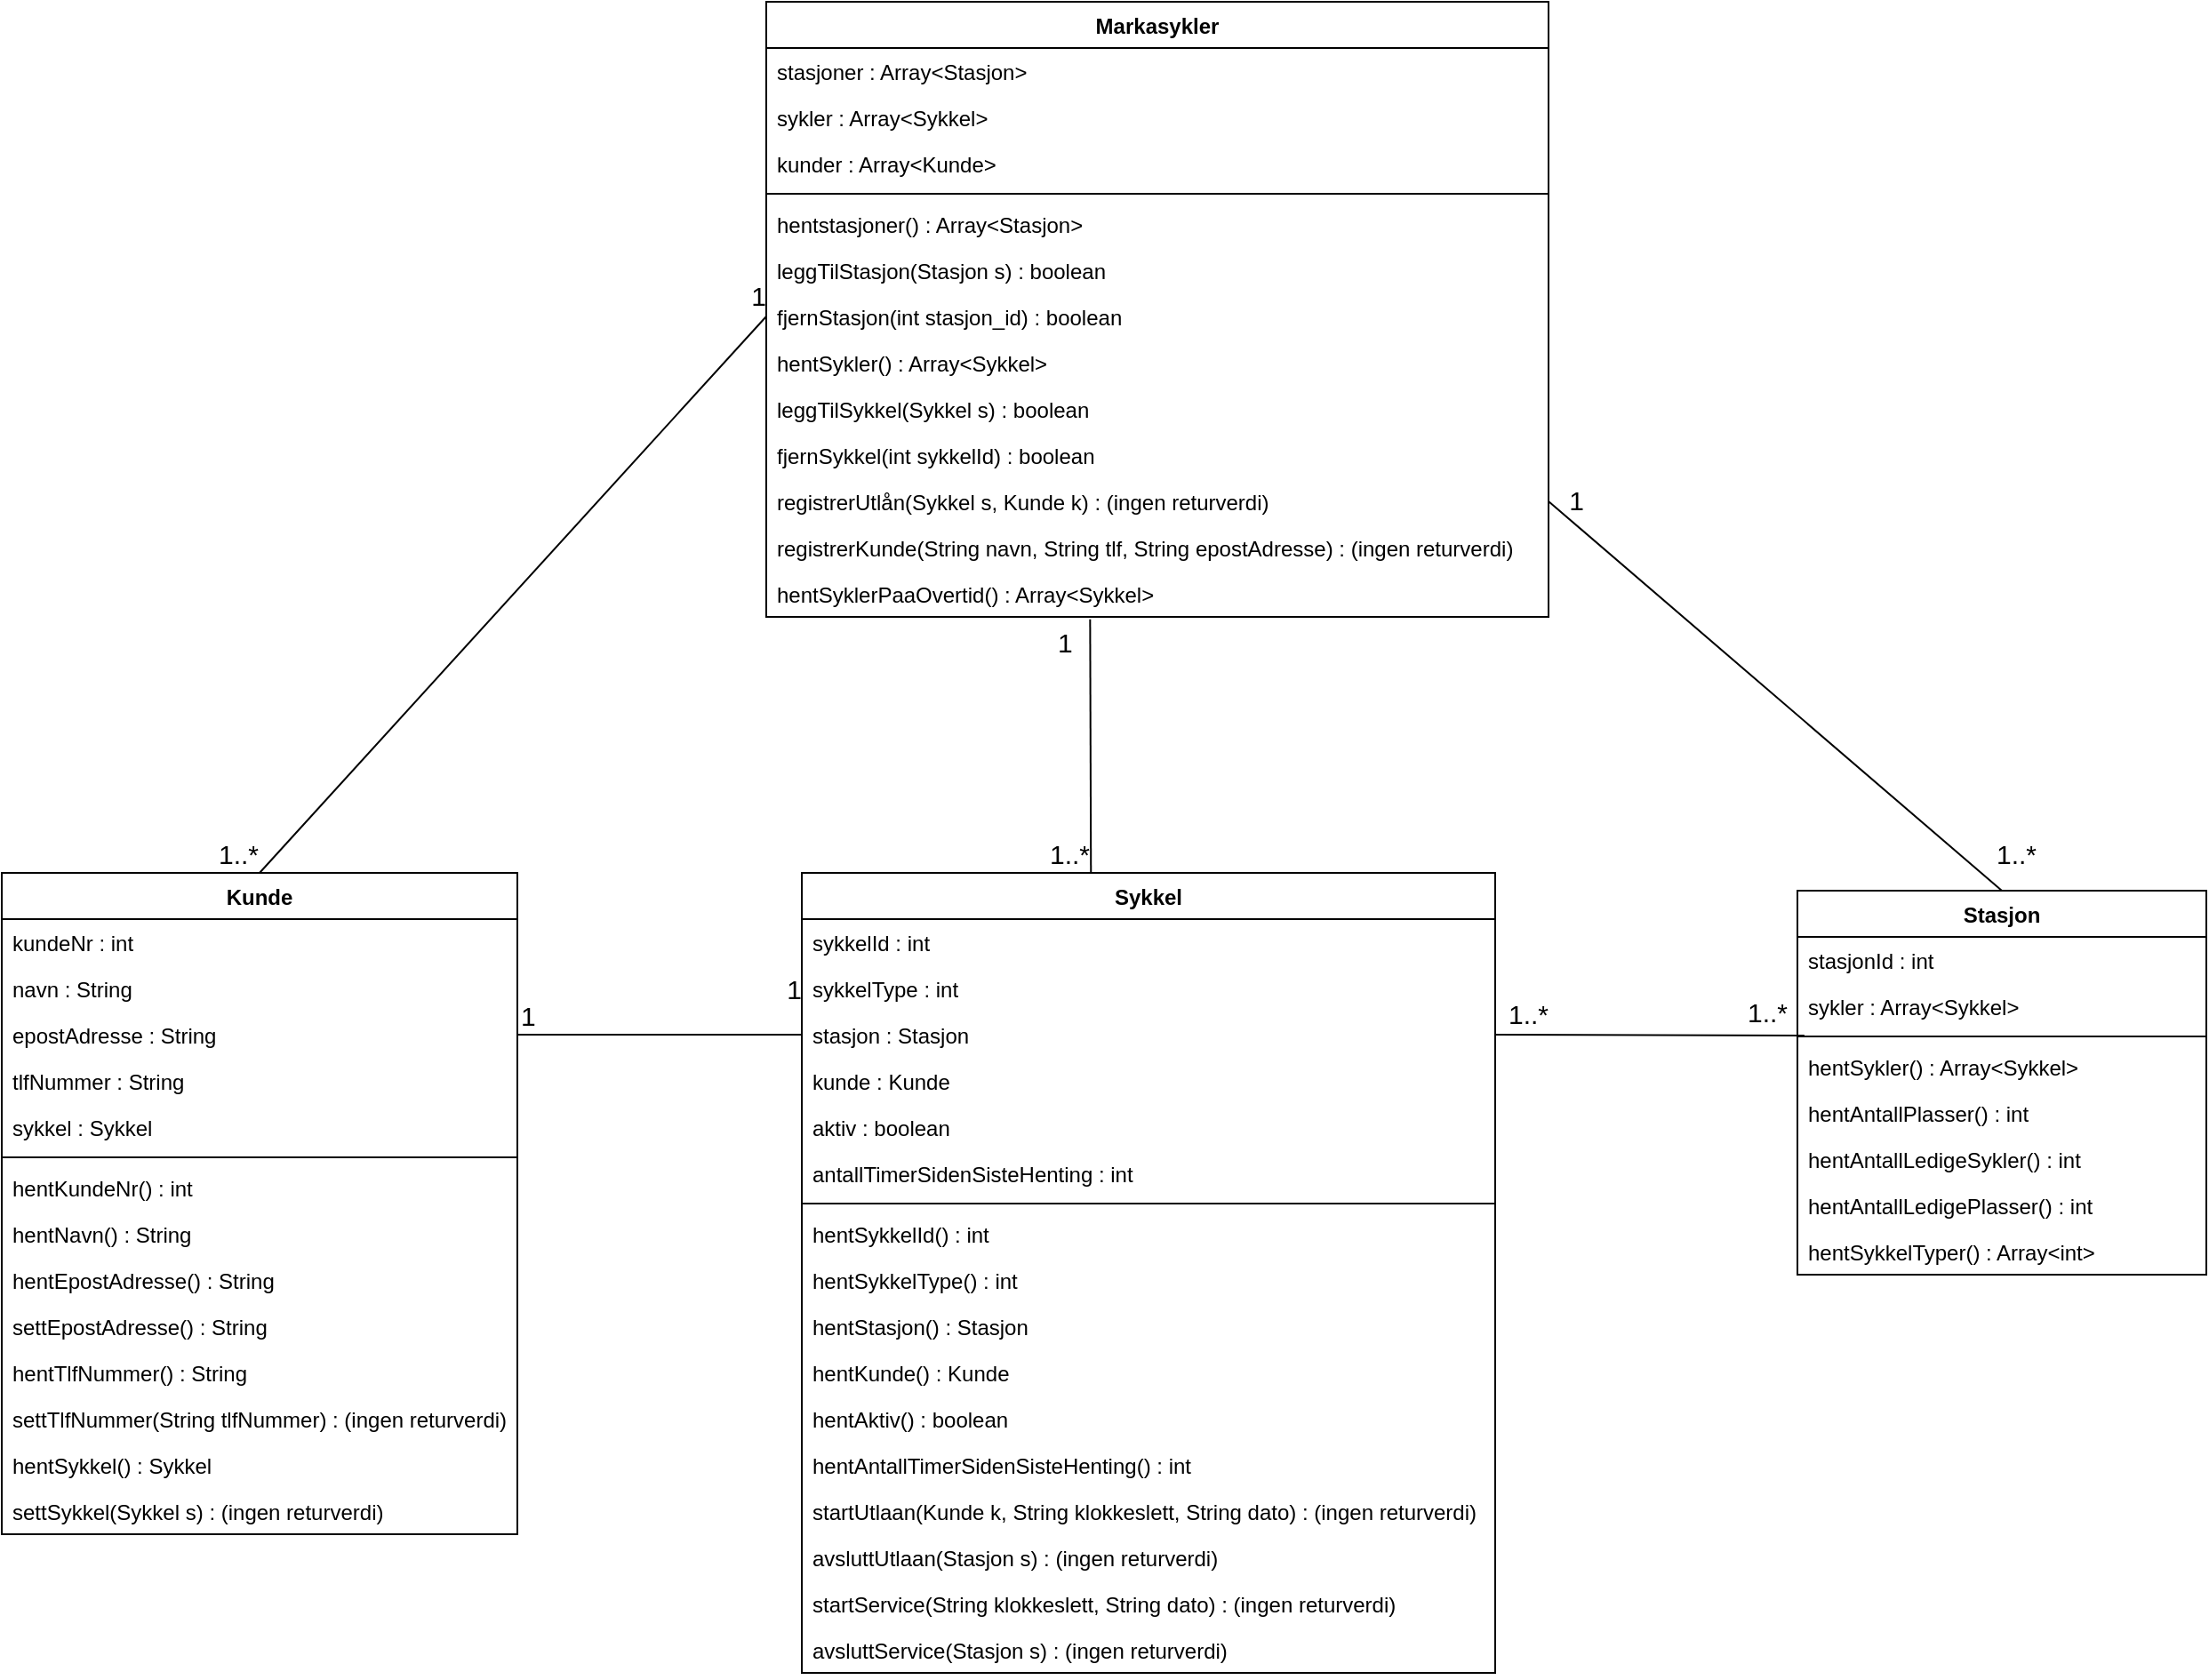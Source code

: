<mxfile version="13.7.6" type="github">
  <diagram id="C5RBs43oDa-KdzZeNtuy" name="Page-1">
    <mxGraphModel dx="1757" dy="1194" grid="1" gridSize="10" guides="1" tooltips="1" connect="1" arrows="1" fold="1" page="1" pageScale="1" pageWidth="1654" pageHeight="1169" math="0" shadow="0">
      <root>
        <mxCell id="WIyWlLk6GJQsqaUBKTNV-0" />
        <mxCell id="WIyWlLk6GJQsqaUBKTNV-1" parent="WIyWlLk6GJQsqaUBKTNV-0" />
        <mxCell id="VrpznBEagQT3Lf_o6-Ye-4" value="" style="endArrow=none;html=1;rounded=0;exitX=0.5;exitY=0;exitDx=0;exitDy=0;entryX=0;entryY=0.5;entryDx=0;entryDy=0;" parent="WIyWlLk6GJQsqaUBKTNV-1" source="aeJ9pazkbRF26ST0N7e8-0" target="5cLu1j_Fh5NlevFUKu2e-16" edge="1">
          <mxGeometry relative="1" as="geometry">
            <mxPoint x="640" y="260" as="sourcePoint" />
            <mxPoint x="930" y="307" as="targetPoint" />
          </mxGeometry>
        </mxCell>
        <mxCell id="VrpznBEagQT3Lf_o6-Ye-5" value="1..*" style="resizable=0;html=1;align=left;verticalAlign=bottom;fontSize=15;" parent="VrpznBEagQT3Lf_o6-Ye-4" connectable="0" vertex="1">
          <mxGeometry x="-1" relative="1" as="geometry">
            <mxPoint x="-25" as="offset" />
          </mxGeometry>
        </mxCell>
        <mxCell id="VrpznBEagQT3Lf_o6-Ye-6" value="&lt;font style=&quot;font-size: 15px&quot;&gt;1&lt;/font&gt;" style="resizable=0;html=1;align=right;verticalAlign=bottom;" parent="VrpznBEagQT3Lf_o6-Ye-4" connectable="0" vertex="1">
          <mxGeometry x="1" relative="1" as="geometry" />
        </mxCell>
        <mxCell id="VrpznBEagQT3Lf_o6-Ye-7" value="" style="endArrow=none;html=1;rounded=0;exitX=1;exitY=0.5;exitDx=0;exitDy=0;entryX=0;entryY=0.5;entryDx=0;entryDy=0;" parent="WIyWlLk6GJQsqaUBKTNV-1" source="aeJ9pazkbRF26ST0N7e8-9" target="QVgdoW_EJSvDWmZYw-zW-9" edge="1">
          <mxGeometry relative="1" as="geometry">
            <mxPoint x="620" y="450" as="sourcePoint" />
            <mxPoint x="780" y="450" as="targetPoint" />
          </mxGeometry>
        </mxCell>
        <mxCell id="VrpznBEagQT3Lf_o6-Ye-8" value="&lt;font style=&quot;font-size: 15px&quot;&gt;1&lt;/font&gt;" style="resizable=0;html=1;align=left;verticalAlign=bottom;" parent="VrpznBEagQT3Lf_o6-Ye-7" connectable="0" vertex="1">
          <mxGeometry x="-1" relative="1" as="geometry" />
        </mxCell>
        <mxCell id="VrpznBEagQT3Lf_o6-Ye-9" value="1" style="resizable=0;html=1;align=right;verticalAlign=bottom;fontSize=15;" parent="VrpznBEagQT3Lf_o6-Ye-7" connectable="0" vertex="1">
          <mxGeometry x="1" relative="1" as="geometry">
            <mxPoint y="-14.14" as="offset" />
          </mxGeometry>
        </mxCell>
        <mxCell id="VrpznBEagQT3Lf_o6-Ye-10" value="" style="endArrow=none;html=1;rounded=0;exitX=0.414;exitY=1.054;exitDx=0;exitDy=0;entryX=0.417;entryY=0.001;entryDx=0;entryDy=0;exitPerimeter=0;entryPerimeter=0;" parent="WIyWlLk6GJQsqaUBKTNV-1" source="5cLu1j_Fh5NlevFUKu2e-22" target="QVgdoW_EJSvDWmZYw-zW-0" edge="1">
          <mxGeometry relative="1" as="geometry">
            <mxPoint x="550" y="500" as="sourcePoint" />
            <mxPoint x="840" y="630" as="targetPoint" />
          </mxGeometry>
        </mxCell>
        <mxCell id="VrpznBEagQT3Lf_o6-Ye-11" value="&lt;font style=&quot;font-size: 15px&quot;&gt;1&lt;/font&gt;" style="resizable=0;html=1;align=left;verticalAlign=bottom;" parent="VrpznBEagQT3Lf_o6-Ye-10" connectable="0" vertex="1">
          <mxGeometry x="-1" relative="1" as="geometry">
            <mxPoint x="-20" y="24" as="offset" />
          </mxGeometry>
        </mxCell>
        <mxCell id="VrpznBEagQT3Lf_o6-Ye-12" value="1..*" style="resizable=0;html=1;align=right;verticalAlign=bottom;fontSize=15;" parent="VrpznBEagQT3Lf_o6-Ye-10" connectable="0" vertex="1">
          <mxGeometry x="1" relative="1" as="geometry" />
        </mxCell>
        <mxCell id="VrpznBEagQT3Lf_o6-Ye-13" value="" style="endArrow=none;html=1;rounded=0;exitX=0.017;exitY=0.436;exitDx=0;exitDy=0;exitPerimeter=0;entryX=1;entryY=0.5;entryDx=0;entryDy=0;" parent="WIyWlLk6GJQsqaUBKTNV-1" source="9goj5CrehQjhdctx5q1Q-2" target="QVgdoW_EJSvDWmZYw-zW-9" edge="1">
          <mxGeometry relative="1" as="geometry">
            <mxPoint x="1200" y="690" as="sourcePoint" />
            <mxPoint x="1120" y="651" as="targetPoint" />
          </mxGeometry>
        </mxCell>
        <mxCell id="VrpznBEagQT3Lf_o6-Ye-14" value="&lt;font style=&quot;font-size: 15px&quot;&gt;1..*&lt;/font&gt;" style="resizable=0;html=1;align=left;verticalAlign=bottom;" parent="VrpznBEagQT3Lf_o6-Ye-13" connectable="0" vertex="1">
          <mxGeometry x="-1" relative="1" as="geometry">
            <mxPoint x="-33.91" y="-1.49" as="offset" />
          </mxGeometry>
        </mxCell>
        <mxCell id="VrpznBEagQT3Lf_o6-Ye-15" value="1..*" style="resizable=0;html=1;align=right;verticalAlign=bottom;fontSize=15;" parent="VrpznBEagQT3Lf_o6-Ye-13" connectable="0" vertex="1">
          <mxGeometry x="1" relative="1" as="geometry">
            <mxPoint x="30.09" as="offset" />
          </mxGeometry>
        </mxCell>
        <mxCell id="VrpznBEagQT3Lf_o6-Ye-16" value="" style="endArrow=none;html=1;rounded=0;exitX=0.5;exitY=0;exitDx=0;exitDy=0;entryX=1;entryY=0.5;entryDx=0;entryDy=0;" parent="WIyWlLk6GJQsqaUBKTNV-1" source="9goj5CrehQjhdctx5q1Q-0" target="5cLu1j_Fh5NlevFUKu2e-20" edge="1">
          <mxGeometry relative="1" as="geometry">
            <mxPoint x="590.0" y="685" as="sourcePoint" />
            <mxPoint x="1120" y="370" as="targetPoint" />
          </mxGeometry>
        </mxCell>
        <mxCell id="VrpznBEagQT3Lf_o6-Ye-17" value="&lt;font style=&quot;font-size: 15px&quot;&gt;1..*&lt;/font&gt;" style="resizable=0;html=1;align=left;verticalAlign=bottom;" parent="VrpznBEagQT3Lf_o6-Ye-16" connectable="0" vertex="1">
          <mxGeometry x="-1" relative="1" as="geometry">
            <mxPoint x="-5" y="-10" as="offset" />
          </mxGeometry>
        </mxCell>
        <mxCell id="VrpznBEagQT3Lf_o6-Ye-18" value="1" style="resizable=0;html=1;align=right;verticalAlign=bottom;fontSize=15;" parent="VrpznBEagQT3Lf_o6-Ye-16" connectable="0" vertex="1">
          <mxGeometry x="1" relative="1" as="geometry">
            <mxPoint x="19.99" y="9.99" as="offset" />
          </mxGeometry>
        </mxCell>
        <mxCell id="5cLu1j_Fh5NlevFUKu2e-8" value="Markasykler" style="swimlane;fontStyle=1;align=center;verticalAlign=top;childLayout=stackLayout;horizontal=1;startSize=26;horizontalStack=0;resizeParent=1;resizeParentMax=0;resizeLast=0;collapsible=1;marginBottom=0;" parent="WIyWlLk6GJQsqaUBKTNV-1" vertex="1">
          <mxGeometry x="660" y="70" width="440" height="346" as="geometry" />
        </mxCell>
        <mxCell id="5cLu1j_Fh5NlevFUKu2e-12" value="stasjoner : Array&lt;Stasjon&gt;" style="text;strokeColor=none;fillColor=none;align=left;verticalAlign=top;spacingLeft=4;spacingRight=4;overflow=hidden;rotatable=0;points=[[0,0.5],[1,0.5]];portConstraint=eastwest;" parent="5cLu1j_Fh5NlevFUKu2e-8" vertex="1">
          <mxGeometry y="26" width="440" height="26" as="geometry" />
        </mxCell>
        <mxCell id="5cLu1j_Fh5NlevFUKu2e-9" value="sykler : Array&lt;Sykkel&gt;" style="text;strokeColor=none;fillColor=none;align=left;verticalAlign=top;spacingLeft=4;spacingRight=4;overflow=hidden;rotatable=0;points=[[0,0.5],[1,0.5]];portConstraint=eastwest;" parent="5cLu1j_Fh5NlevFUKu2e-8" vertex="1">
          <mxGeometry y="52" width="440" height="26" as="geometry" />
        </mxCell>
        <mxCell id="5cLu1j_Fh5NlevFUKu2e-13" value="kunder : Array&lt;Kunde&gt;" style="text;strokeColor=none;fillColor=none;align=left;verticalAlign=top;spacingLeft=4;spacingRight=4;overflow=hidden;rotatable=0;points=[[0,0.5],[1,0.5]];portConstraint=eastwest;" parent="5cLu1j_Fh5NlevFUKu2e-8" vertex="1">
          <mxGeometry y="78" width="440" height="26" as="geometry" />
        </mxCell>
        <mxCell id="5cLu1j_Fh5NlevFUKu2e-10" value="" style="line;strokeWidth=1;fillColor=none;align=left;verticalAlign=middle;spacingTop=-1;spacingLeft=3;spacingRight=3;rotatable=0;labelPosition=right;points=[];portConstraint=eastwest;" parent="5cLu1j_Fh5NlevFUKu2e-8" vertex="1">
          <mxGeometry y="104" width="440" height="8" as="geometry" />
        </mxCell>
        <mxCell id="5cLu1j_Fh5NlevFUKu2e-11" value="hentstasjoner() : Array&lt;Stasjon&gt;" style="text;strokeColor=none;fillColor=none;align=left;verticalAlign=top;spacingLeft=4;spacingRight=4;overflow=hidden;rotatable=0;points=[[0,0.5],[1,0.5]];portConstraint=eastwest;" parent="5cLu1j_Fh5NlevFUKu2e-8" vertex="1">
          <mxGeometry y="112" width="440" height="26" as="geometry" />
        </mxCell>
        <mxCell id="5cLu1j_Fh5NlevFUKu2e-15" value="leggTilStasjon(Stasjon s) : boolean" style="text;strokeColor=none;fillColor=none;align=left;verticalAlign=top;spacingLeft=4;spacingRight=4;overflow=hidden;rotatable=0;points=[[0,0.5],[1,0.5]];portConstraint=eastwest;" parent="5cLu1j_Fh5NlevFUKu2e-8" vertex="1">
          <mxGeometry y="138" width="440" height="26" as="geometry" />
        </mxCell>
        <mxCell id="5cLu1j_Fh5NlevFUKu2e-16" value="fjernStasjon(int stasjon_id) : boolean" style="text;strokeColor=none;fillColor=none;align=left;verticalAlign=top;spacingLeft=4;spacingRight=4;overflow=hidden;rotatable=0;points=[[0,0.5],[1,0.5]];portConstraint=eastwest;" parent="5cLu1j_Fh5NlevFUKu2e-8" vertex="1">
          <mxGeometry y="164" width="440" height="26" as="geometry" />
        </mxCell>
        <mxCell id="5cLu1j_Fh5NlevFUKu2e-17" value="hentSykler() : Array&lt;Sykkel&gt;" style="text;strokeColor=none;fillColor=none;align=left;verticalAlign=top;spacingLeft=4;spacingRight=4;overflow=hidden;rotatable=0;points=[[0,0.5],[1,0.5]];portConstraint=eastwest;" parent="5cLu1j_Fh5NlevFUKu2e-8" vertex="1">
          <mxGeometry y="190" width="440" height="26" as="geometry" />
        </mxCell>
        <mxCell id="5cLu1j_Fh5NlevFUKu2e-18" value="leggTilSykkel(Sykkel s) : boolean" style="text;strokeColor=none;fillColor=none;align=left;verticalAlign=top;spacingLeft=4;spacingRight=4;overflow=hidden;rotatable=0;points=[[0,0.5],[1,0.5]];portConstraint=eastwest;" parent="5cLu1j_Fh5NlevFUKu2e-8" vertex="1">
          <mxGeometry y="216" width="440" height="26" as="geometry" />
        </mxCell>
        <mxCell id="5cLu1j_Fh5NlevFUKu2e-19" value="fjernSykkel(int sykkelId) : boolean" style="text;strokeColor=none;fillColor=none;align=left;verticalAlign=top;spacingLeft=4;spacingRight=4;overflow=hidden;rotatable=0;points=[[0,0.5],[1,0.5]];portConstraint=eastwest;" parent="5cLu1j_Fh5NlevFUKu2e-8" vertex="1">
          <mxGeometry y="242" width="440" height="26" as="geometry" />
        </mxCell>
        <mxCell id="5cLu1j_Fh5NlevFUKu2e-20" value="registrerUtlån(Sykkel s, Kunde k) : (ingen returverdi) " style="text;strokeColor=none;fillColor=none;align=left;verticalAlign=top;spacingLeft=4;spacingRight=4;overflow=hidden;rotatable=0;points=[[0,0.5],[1,0.5]];portConstraint=eastwest;" parent="5cLu1j_Fh5NlevFUKu2e-8" vertex="1">
          <mxGeometry y="268" width="440" height="26" as="geometry" />
        </mxCell>
        <mxCell id="5cLu1j_Fh5NlevFUKu2e-21" value="registrerKunde(String navn, String tlf, String epostAdresse) : (ingen returverdi)" style="text;strokeColor=none;fillColor=none;align=left;verticalAlign=top;spacingLeft=4;spacingRight=4;overflow=hidden;rotatable=0;points=[[0,0.5],[1,0.5]];portConstraint=eastwest;" parent="5cLu1j_Fh5NlevFUKu2e-8" vertex="1">
          <mxGeometry y="294" width="440" height="26" as="geometry" />
        </mxCell>
        <mxCell id="5cLu1j_Fh5NlevFUKu2e-22" value="hentSyklerPaaOvertid() : Array&lt;Sykkel&gt;" style="text;strokeColor=none;fillColor=none;align=left;verticalAlign=top;spacingLeft=4;spacingRight=4;overflow=hidden;rotatable=0;points=[[0,0.5],[1,0.5]];portConstraint=eastwest;" parent="5cLu1j_Fh5NlevFUKu2e-8" vertex="1">
          <mxGeometry y="320" width="440" height="26" as="geometry" />
        </mxCell>
        <mxCell id="aeJ9pazkbRF26ST0N7e8-0" value="Kunde" style="swimlane;fontStyle=1;align=center;verticalAlign=top;childLayout=stackLayout;horizontal=1;startSize=26;horizontalStack=0;resizeParent=1;resizeParentMax=0;resizeLast=0;collapsible=1;marginBottom=0;" parent="WIyWlLk6GJQsqaUBKTNV-1" vertex="1">
          <mxGeometry x="230" y="560" width="290" height="372" as="geometry" />
        </mxCell>
        <mxCell id="aeJ9pazkbRF26ST0N7e8-1" value="kundeNr : int" style="text;strokeColor=none;fillColor=none;align=left;verticalAlign=top;spacingLeft=4;spacingRight=4;overflow=hidden;rotatable=0;points=[[0,0.5],[1,0.5]];portConstraint=eastwest;fontStyle=0" parent="aeJ9pazkbRF26ST0N7e8-0" vertex="1">
          <mxGeometry y="26" width="290" height="26" as="geometry" />
        </mxCell>
        <mxCell id="aeJ9pazkbRF26ST0N7e8-2" value="navn : String" style="text;strokeColor=none;fillColor=none;align=left;verticalAlign=top;spacingLeft=4;spacingRight=4;overflow=hidden;rotatable=0;points=[[0,0.5],[1,0.5]];portConstraint=eastwest;" parent="aeJ9pazkbRF26ST0N7e8-0" vertex="1">
          <mxGeometry y="52" width="290" height="26" as="geometry" />
        </mxCell>
        <mxCell id="aeJ9pazkbRF26ST0N7e8-9" value="epostAdresse : String" style="text;strokeColor=none;fillColor=none;align=left;verticalAlign=top;spacingLeft=4;spacingRight=4;overflow=hidden;rotatable=0;points=[[0,0.5],[1,0.5]];portConstraint=eastwest;" parent="aeJ9pazkbRF26ST0N7e8-0" vertex="1">
          <mxGeometry y="78" width="290" height="26" as="geometry" />
        </mxCell>
        <mxCell id="aeJ9pazkbRF26ST0N7e8-10" value="tlfNummer : String" style="text;strokeColor=none;fillColor=none;align=left;verticalAlign=top;spacingLeft=4;spacingRight=4;overflow=hidden;rotatable=0;points=[[0,0.5],[1,0.5]];portConstraint=eastwest;" parent="aeJ9pazkbRF26ST0N7e8-0" vertex="1">
          <mxGeometry y="104" width="290" height="26" as="geometry" />
        </mxCell>
        <mxCell id="aeJ9pazkbRF26ST0N7e8-11" value="sykkel : Sykkel" style="text;strokeColor=none;fillColor=none;align=left;verticalAlign=top;spacingLeft=4;spacingRight=4;overflow=hidden;rotatable=0;points=[[0,0.5],[1,0.5]];portConstraint=eastwest;" parent="aeJ9pazkbRF26ST0N7e8-0" vertex="1">
          <mxGeometry y="130" width="290" height="26" as="geometry" />
        </mxCell>
        <mxCell id="aeJ9pazkbRF26ST0N7e8-3" value="" style="line;strokeWidth=1;fillColor=none;align=left;verticalAlign=middle;spacingTop=-1;spacingLeft=3;spacingRight=3;rotatable=0;labelPosition=right;points=[];portConstraint=eastwest;" parent="aeJ9pazkbRF26ST0N7e8-0" vertex="1">
          <mxGeometry y="156" width="290" height="8" as="geometry" />
        </mxCell>
        <mxCell id="aeJ9pazkbRF26ST0N7e8-4" value="hentKundeNr() : int" style="text;strokeColor=none;fillColor=none;align=left;verticalAlign=top;spacingLeft=4;spacingRight=4;overflow=hidden;rotatable=0;points=[[0,0.5],[1,0.5]];portConstraint=eastwest;" parent="aeJ9pazkbRF26ST0N7e8-0" vertex="1">
          <mxGeometry y="164" width="290" height="26" as="geometry" />
        </mxCell>
        <mxCell id="aeJ9pazkbRF26ST0N7e8-5" value="hentNavn() : String" style="text;strokeColor=none;fillColor=none;align=left;verticalAlign=top;spacingLeft=4;spacingRight=4;overflow=hidden;rotatable=0;points=[[0,0.5],[1,0.5]];portConstraint=eastwest;" parent="aeJ9pazkbRF26ST0N7e8-0" vertex="1">
          <mxGeometry y="190" width="290" height="26" as="geometry" />
        </mxCell>
        <mxCell id="aeJ9pazkbRF26ST0N7e8-6" value="hentEpostAdresse() : String" style="text;strokeColor=none;fillColor=none;align=left;verticalAlign=top;spacingLeft=4;spacingRight=4;overflow=hidden;rotatable=0;points=[[0,0.5],[1,0.5]];portConstraint=eastwest;" parent="aeJ9pazkbRF26ST0N7e8-0" vertex="1">
          <mxGeometry y="216" width="290" height="26" as="geometry" />
        </mxCell>
        <mxCell id="aeJ9pazkbRF26ST0N7e8-7" value="settEpostAdresse() : String" style="text;strokeColor=none;fillColor=none;align=left;verticalAlign=top;spacingLeft=4;spacingRight=4;overflow=hidden;rotatable=0;points=[[0,0.5],[1,0.5]];portConstraint=eastwest;" parent="aeJ9pazkbRF26ST0N7e8-0" vertex="1">
          <mxGeometry y="242" width="290" height="26" as="geometry" />
        </mxCell>
        <mxCell id="aeJ9pazkbRF26ST0N7e8-8" value="hentTlfNummer() : String" style="text;strokeColor=none;fillColor=none;align=left;verticalAlign=top;spacingLeft=4;spacingRight=4;overflow=hidden;rotatable=0;points=[[0,0.5],[1,0.5]];portConstraint=eastwest;" parent="aeJ9pazkbRF26ST0N7e8-0" vertex="1">
          <mxGeometry y="268" width="290" height="26" as="geometry" />
        </mxCell>
        <mxCell id="aeJ9pazkbRF26ST0N7e8-12" value="settTlfNummer(String tlfNummer) : (ingen returverdi)" style="text;strokeColor=none;fillColor=none;align=left;verticalAlign=top;spacingLeft=4;spacingRight=4;overflow=hidden;rotatable=0;points=[[0,0.5],[1,0.5]];portConstraint=eastwest;" parent="aeJ9pazkbRF26ST0N7e8-0" vertex="1">
          <mxGeometry y="294" width="290" height="26" as="geometry" />
        </mxCell>
        <mxCell id="aeJ9pazkbRF26ST0N7e8-13" value="hentSykkel() : Sykkel" style="text;strokeColor=none;fillColor=none;align=left;verticalAlign=top;spacingLeft=4;spacingRight=4;overflow=hidden;rotatable=0;points=[[0,0.5],[1,0.5]];portConstraint=eastwest;" parent="aeJ9pazkbRF26ST0N7e8-0" vertex="1">
          <mxGeometry y="320" width="290" height="26" as="geometry" />
        </mxCell>
        <mxCell id="aeJ9pazkbRF26ST0N7e8-14" value="settSykkel(Sykkel s) : (ingen returverdi)" style="text;strokeColor=none;fillColor=none;align=left;verticalAlign=top;spacingLeft=4;spacingRight=4;overflow=hidden;rotatable=0;points=[[0,0.5],[1,0.5]];portConstraint=eastwest;" parent="aeJ9pazkbRF26ST0N7e8-0" vertex="1">
          <mxGeometry y="346" width="290" height="26" as="geometry" />
        </mxCell>
        <mxCell id="QVgdoW_EJSvDWmZYw-zW-0" value="Sykkel" style="swimlane;fontStyle=1;align=center;verticalAlign=top;childLayout=stackLayout;horizontal=1;startSize=26;horizontalStack=0;resizeParent=1;resizeParentMax=0;resizeLast=0;collapsible=1;marginBottom=0;" parent="WIyWlLk6GJQsqaUBKTNV-1" vertex="1">
          <mxGeometry x="680" y="560" width="390" height="450" as="geometry" />
        </mxCell>
        <mxCell id="QVgdoW_EJSvDWmZYw-zW-1" value="sykkelId : int" style="text;strokeColor=none;fillColor=none;align=left;verticalAlign=top;spacingLeft=4;spacingRight=4;overflow=hidden;rotatable=0;points=[[0,0.5],[1,0.5]];portConstraint=eastwest;fontStyle=0" parent="QVgdoW_EJSvDWmZYw-zW-0" vertex="1">
          <mxGeometry y="26" width="390" height="26" as="geometry" />
        </mxCell>
        <mxCell id="QVgdoW_EJSvDWmZYw-zW-2" value="sykkelType : int" style="text;strokeColor=none;fillColor=none;align=left;verticalAlign=top;spacingLeft=4;spacingRight=4;overflow=hidden;rotatable=0;points=[[0,0.5],[1,0.5]];portConstraint=eastwest;" parent="QVgdoW_EJSvDWmZYw-zW-0" vertex="1">
          <mxGeometry y="52" width="390" height="26" as="geometry" />
        </mxCell>
        <mxCell id="QVgdoW_EJSvDWmZYw-zW-9" value="stasjon : Stasjon" style="text;strokeColor=none;fillColor=none;align=left;verticalAlign=top;spacingLeft=4;spacingRight=4;overflow=hidden;rotatable=0;points=[[0,0.5],[1,0.5]];portConstraint=eastwest;" parent="QVgdoW_EJSvDWmZYw-zW-0" vertex="1">
          <mxGeometry y="78" width="390" height="26" as="geometry" />
        </mxCell>
        <mxCell id="QVgdoW_EJSvDWmZYw-zW-10" value="kunde : Kunde" style="text;strokeColor=none;fillColor=none;align=left;verticalAlign=top;spacingLeft=4;spacingRight=4;overflow=hidden;rotatable=0;points=[[0,0.5],[1,0.5]];portConstraint=eastwest;" parent="QVgdoW_EJSvDWmZYw-zW-0" vertex="1">
          <mxGeometry y="104" width="390" height="26" as="geometry" />
        </mxCell>
        <mxCell id="QVgdoW_EJSvDWmZYw-zW-11" value="aktiv : boolean" style="text;strokeColor=none;fillColor=none;align=left;verticalAlign=top;spacingLeft=4;spacingRight=4;overflow=hidden;rotatable=0;points=[[0,0.5],[1,0.5]];portConstraint=eastwest;" parent="QVgdoW_EJSvDWmZYw-zW-0" vertex="1">
          <mxGeometry y="130" width="390" height="26" as="geometry" />
        </mxCell>
        <mxCell id="QVgdoW_EJSvDWmZYw-zW-12" value="antallTimerSidenSisteHenting : int" style="text;strokeColor=none;fillColor=none;align=left;verticalAlign=top;spacingLeft=4;spacingRight=4;overflow=hidden;rotatable=0;points=[[0,0.5],[1,0.5]];portConstraint=eastwest;" parent="QVgdoW_EJSvDWmZYw-zW-0" vertex="1">
          <mxGeometry y="156" width="390" height="26" as="geometry" />
        </mxCell>
        <mxCell id="QVgdoW_EJSvDWmZYw-zW-3" value="" style="line;strokeWidth=1;fillColor=none;align=left;verticalAlign=middle;spacingTop=-1;spacingLeft=3;spacingRight=3;rotatable=0;labelPosition=right;points=[];portConstraint=eastwest;" parent="QVgdoW_EJSvDWmZYw-zW-0" vertex="1">
          <mxGeometry y="182" width="390" height="8" as="geometry" />
        </mxCell>
        <mxCell id="QVgdoW_EJSvDWmZYw-zW-4" value="hentSykkelId() : int" style="text;strokeColor=none;fillColor=none;align=left;verticalAlign=top;spacingLeft=4;spacingRight=4;overflow=hidden;rotatable=0;points=[[0,0.5],[1,0.5]];portConstraint=eastwest;" parent="QVgdoW_EJSvDWmZYw-zW-0" vertex="1">
          <mxGeometry y="190" width="390" height="26" as="geometry" />
        </mxCell>
        <mxCell id="QVgdoW_EJSvDWmZYw-zW-5" value="hentSykkelType() : int" style="text;strokeColor=none;fillColor=none;align=left;verticalAlign=top;spacingLeft=4;spacingRight=4;overflow=hidden;rotatable=0;points=[[0,0.5],[1,0.5]];portConstraint=eastwest;" parent="QVgdoW_EJSvDWmZYw-zW-0" vertex="1">
          <mxGeometry y="216" width="390" height="26" as="geometry" />
        </mxCell>
        <mxCell id="QVgdoW_EJSvDWmZYw-zW-6" value="hentStasjon() : Stasjon" style="text;strokeColor=none;fillColor=none;align=left;verticalAlign=top;spacingLeft=4;spacingRight=4;overflow=hidden;rotatable=0;points=[[0,0.5],[1,0.5]];portConstraint=eastwest;" parent="QVgdoW_EJSvDWmZYw-zW-0" vertex="1">
          <mxGeometry y="242" width="390" height="26" as="geometry" />
        </mxCell>
        <mxCell id="QVgdoW_EJSvDWmZYw-zW-7" value="hentKunde() : Kunde" style="text;strokeColor=none;fillColor=none;align=left;verticalAlign=top;spacingLeft=4;spacingRight=4;overflow=hidden;rotatable=0;points=[[0,0.5],[1,0.5]];portConstraint=eastwest;" parent="QVgdoW_EJSvDWmZYw-zW-0" vertex="1">
          <mxGeometry y="268" width="390" height="26" as="geometry" />
        </mxCell>
        <mxCell id="QVgdoW_EJSvDWmZYw-zW-8" value="hentAktiv() : boolean" style="text;strokeColor=none;fillColor=none;align=left;verticalAlign=top;spacingLeft=4;spacingRight=4;overflow=hidden;rotatable=0;points=[[0,0.5],[1,0.5]];portConstraint=eastwest;" parent="QVgdoW_EJSvDWmZYw-zW-0" vertex="1">
          <mxGeometry y="294" width="390" height="26" as="geometry" />
        </mxCell>
        <mxCell id="QVgdoW_EJSvDWmZYw-zW-13" value="hentAntallTimerSidenSisteHenting() : int" style="text;strokeColor=none;fillColor=none;align=left;verticalAlign=top;spacingLeft=4;spacingRight=4;overflow=hidden;rotatable=0;points=[[0,0.5],[1,0.5]];portConstraint=eastwest;" parent="QVgdoW_EJSvDWmZYw-zW-0" vertex="1">
          <mxGeometry y="320" width="390" height="26" as="geometry" />
        </mxCell>
        <mxCell id="QVgdoW_EJSvDWmZYw-zW-14" value="startUtlaan(Kunde k, String klokkeslett, String dato) : (ingen returverdi)" style="text;strokeColor=none;fillColor=none;align=left;verticalAlign=top;spacingLeft=4;spacingRight=4;overflow=hidden;rotatable=0;points=[[0,0.5],[1,0.5]];portConstraint=eastwest;" parent="QVgdoW_EJSvDWmZYw-zW-0" vertex="1">
          <mxGeometry y="346" width="390" height="26" as="geometry" />
        </mxCell>
        <mxCell id="QVgdoW_EJSvDWmZYw-zW-15" value="avsluttUtlaan(Stasjon s) : (ingen returverdi)" style="text;strokeColor=none;fillColor=none;align=left;verticalAlign=top;spacingLeft=4;spacingRight=4;overflow=hidden;rotatable=0;points=[[0,0.5],[1,0.5]];portConstraint=eastwest;" parent="QVgdoW_EJSvDWmZYw-zW-0" vertex="1">
          <mxGeometry y="372" width="390" height="26" as="geometry" />
        </mxCell>
        <mxCell id="QVgdoW_EJSvDWmZYw-zW-16" value="startService(String klokkeslett, String dato) : (ingen returverdi)" style="text;strokeColor=none;fillColor=none;align=left;verticalAlign=top;spacingLeft=4;spacingRight=4;overflow=hidden;rotatable=0;points=[[0,0.5],[1,0.5]];portConstraint=eastwest;" parent="QVgdoW_EJSvDWmZYw-zW-0" vertex="1">
          <mxGeometry y="398" width="390" height="26" as="geometry" />
        </mxCell>
        <mxCell id="QVgdoW_EJSvDWmZYw-zW-17" value="avsluttService(Stasjon s) : (ingen returverdi)" style="text;strokeColor=none;fillColor=none;align=left;verticalAlign=top;spacingLeft=4;spacingRight=4;overflow=hidden;rotatable=0;points=[[0,0.5],[1,0.5]];portConstraint=eastwest;" parent="QVgdoW_EJSvDWmZYw-zW-0" vertex="1">
          <mxGeometry y="424" width="390" height="26" as="geometry" />
        </mxCell>
        <mxCell id="9goj5CrehQjhdctx5q1Q-0" value="Stasjon" style="swimlane;fontStyle=1;align=center;verticalAlign=top;childLayout=stackLayout;horizontal=1;startSize=26;horizontalStack=0;resizeParent=1;resizeParentMax=0;resizeLast=0;collapsible=1;marginBottom=0;" parent="WIyWlLk6GJQsqaUBKTNV-1" vertex="1">
          <mxGeometry x="1240" y="570" width="230" height="216" as="geometry" />
        </mxCell>
        <mxCell id="9goj5CrehQjhdctx5q1Q-5" value="stasjonId : int" style="text;strokeColor=none;fillColor=none;align=left;verticalAlign=top;spacingLeft=4;spacingRight=4;overflow=hidden;rotatable=0;points=[[0,0.5],[1,0.5]];portConstraint=eastwest;fontStyle=0" parent="9goj5CrehQjhdctx5q1Q-0" vertex="1">
          <mxGeometry y="26" width="230" height="26" as="geometry" />
        </mxCell>
        <mxCell id="9goj5CrehQjhdctx5q1Q-12" value="sykler : Array&lt;Sykkel&gt;" style="text;strokeColor=none;fillColor=none;align=left;verticalAlign=top;spacingLeft=4;spacingRight=4;overflow=hidden;rotatable=0;points=[[0,0.5],[1,0.5]];portConstraint=eastwest;" parent="9goj5CrehQjhdctx5q1Q-0" vertex="1">
          <mxGeometry y="52" width="230" height="26" as="geometry" />
        </mxCell>
        <mxCell id="9goj5CrehQjhdctx5q1Q-2" value="" style="line;strokeWidth=1;fillColor=none;align=left;verticalAlign=middle;spacingTop=-1;spacingLeft=3;spacingRight=3;rotatable=0;labelPosition=right;points=[];portConstraint=eastwest;" parent="9goj5CrehQjhdctx5q1Q-0" vertex="1">
          <mxGeometry y="78" width="230" height="8" as="geometry" />
        </mxCell>
        <mxCell id="9goj5CrehQjhdctx5q1Q-8" value="hentSykler() : Array&lt;Sykkel&gt;" style="text;strokeColor=none;fillColor=none;align=left;verticalAlign=top;spacingLeft=4;spacingRight=4;overflow=hidden;rotatable=0;points=[[0,0.5],[1,0.5]];portConstraint=eastwest;" parent="9goj5CrehQjhdctx5q1Q-0" vertex="1">
          <mxGeometry y="86" width="230" height="26" as="geometry" />
        </mxCell>
        <mxCell id="9goj5CrehQjhdctx5q1Q-7" value="hentAntallPlasser() : int" style="text;strokeColor=none;fillColor=none;align=left;verticalAlign=top;spacingLeft=4;spacingRight=4;overflow=hidden;rotatable=0;points=[[0,0.5],[1,0.5]];portConstraint=eastwest;" parent="9goj5CrehQjhdctx5q1Q-0" vertex="1">
          <mxGeometry y="112" width="230" height="26" as="geometry" />
        </mxCell>
        <mxCell id="9goj5CrehQjhdctx5q1Q-9" value="hentAntallLedigeSykler() : int" style="text;strokeColor=none;fillColor=none;align=left;verticalAlign=top;spacingLeft=4;spacingRight=4;overflow=hidden;rotatable=0;points=[[0,0.5],[1,0.5]];portConstraint=eastwest;" parent="9goj5CrehQjhdctx5q1Q-0" vertex="1">
          <mxGeometry y="138" width="230" height="26" as="geometry" />
        </mxCell>
        <mxCell id="9goj5CrehQjhdctx5q1Q-10" value="hentAntallLedigePlasser() : int" style="text;strokeColor=none;fillColor=none;align=left;verticalAlign=top;spacingLeft=4;spacingRight=4;overflow=hidden;rotatable=0;points=[[0,0.5],[1,0.5]];portConstraint=eastwest;" parent="9goj5CrehQjhdctx5q1Q-0" vertex="1">
          <mxGeometry y="164" width="230" height="26" as="geometry" />
        </mxCell>
        <mxCell id="9goj5CrehQjhdctx5q1Q-11" value="hentSykkelTyper() : Array&lt;int&gt;" style="text;strokeColor=none;fillColor=none;align=left;verticalAlign=top;spacingLeft=4;spacingRight=4;overflow=hidden;rotatable=0;points=[[0,0.5],[1,0.5]];portConstraint=eastwest;" parent="9goj5CrehQjhdctx5q1Q-0" vertex="1">
          <mxGeometry y="190" width="230" height="26" as="geometry" />
        </mxCell>
      </root>
    </mxGraphModel>
  </diagram>
</mxfile>
